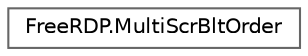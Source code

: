 digraph "Graphical Class Hierarchy"
{
 // LATEX_PDF_SIZE
  bgcolor="transparent";
  edge [fontname=Helvetica,fontsize=10,labelfontname=Helvetica,labelfontsize=10];
  node [fontname=Helvetica,fontsize=10,shape=box,height=0.2,width=0.4];
  rankdir="LR";
  Node0 [id="Node000000",label="FreeRDP.MultiScrBltOrder",height=0.2,width=0.4,color="grey40", fillcolor="white", style="filled",URL="$struct_free_r_d_p_1_1_multi_scr_blt_order.html",tooltip=" "];
}

